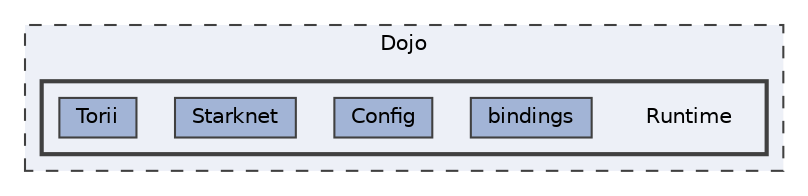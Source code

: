 digraph "Dojo/Runtime"
{
 // LATEX_PDF_SIZE
  bgcolor="transparent";
  edge [fontname=Helvetica,fontsize=10,labelfontname=Helvetica,labelfontsize=10];
  node [fontname=Helvetica,fontsize=10,shape=box,height=0.2,width=0.4];
  compound=true
  subgraph clusterdir_04155d8e8c73150a264fbf8445f74cf2 {
    graph [ bgcolor="#edf0f7", pencolor="grey25", label="Dojo", fontname=Helvetica,fontsize=10 style="filled,dashed", URL="dir_04155d8e8c73150a264fbf8445f74cf2.html",tooltip=""]
  subgraph clusterdir_b74c00b151480e83728ab43b205a8053 {
    graph [ bgcolor="#edf0f7", pencolor="grey25", label="", fontname=Helvetica,fontsize=10 style="filled,bold", URL="dir_b74c00b151480e83728ab43b205a8053.html",tooltip=""]
    dir_b74c00b151480e83728ab43b205a8053 [shape=plaintext, label="Runtime"];
  dir_7025c2a8cb531579bc83318f52845670 [label="bindings", fillcolor="#a2b4d6", color="grey25", style="filled", URL="dir_7025c2a8cb531579bc83318f52845670.html",tooltip=""];
  dir_fca509a2eef4bb4cd3f92a50acd22d0e [label="Config", fillcolor="#a2b4d6", color="grey25", style="filled", URL="dir_fca509a2eef4bb4cd3f92a50acd22d0e.html",tooltip=""];
  dir_3958590978ad1040b49a7a2ef3d72573 [label="Starknet", fillcolor="#a2b4d6", color="grey25", style="filled", URL="dir_3958590978ad1040b49a7a2ef3d72573.html",tooltip=""];
  dir_5d833e32f737c8b6f6b9c303d7db9d52 [label="Torii", fillcolor="#a2b4d6", color="grey25", style="filled", URL="dir_5d833e32f737c8b6f6b9c303d7db9d52.html",tooltip=""];
  }
  }
}
